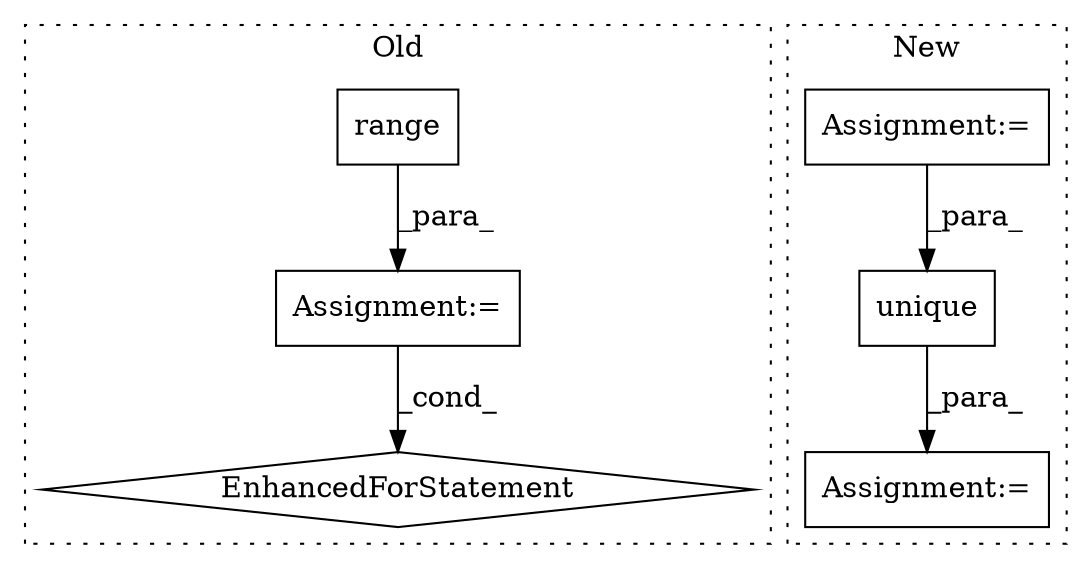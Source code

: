 digraph G {
subgraph cluster0 {
1 [label="range" a="32" s="4163,4170" l="6,1" shape="box"];
4 [label="EnhancedForStatement" a="70" s="4098,4171" l="57,2" shape="diamond"];
5 [label="Assignment:=" a="7" s="4098,4171" l="57,2" shape="box"];
label = "Old";
style="dotted";
}
subgraph cluster1 {
2 [label="unique" a="32" s="5138,5156" l="7,1" shape="box"];
3 [label="Assignment:=" a="7" s="5130" l="2" shape="box"];
6 [label="Assignment:=" a="7" s="5040" l="1" shape="box"];
label = "New";
style="dotted";
}
1 -> 5 [label="_para_"];
2 -> 3 [label="_para_"];
5 -> 4 [label="_cond_"];
6 -> 2 [label="_para_"];
}